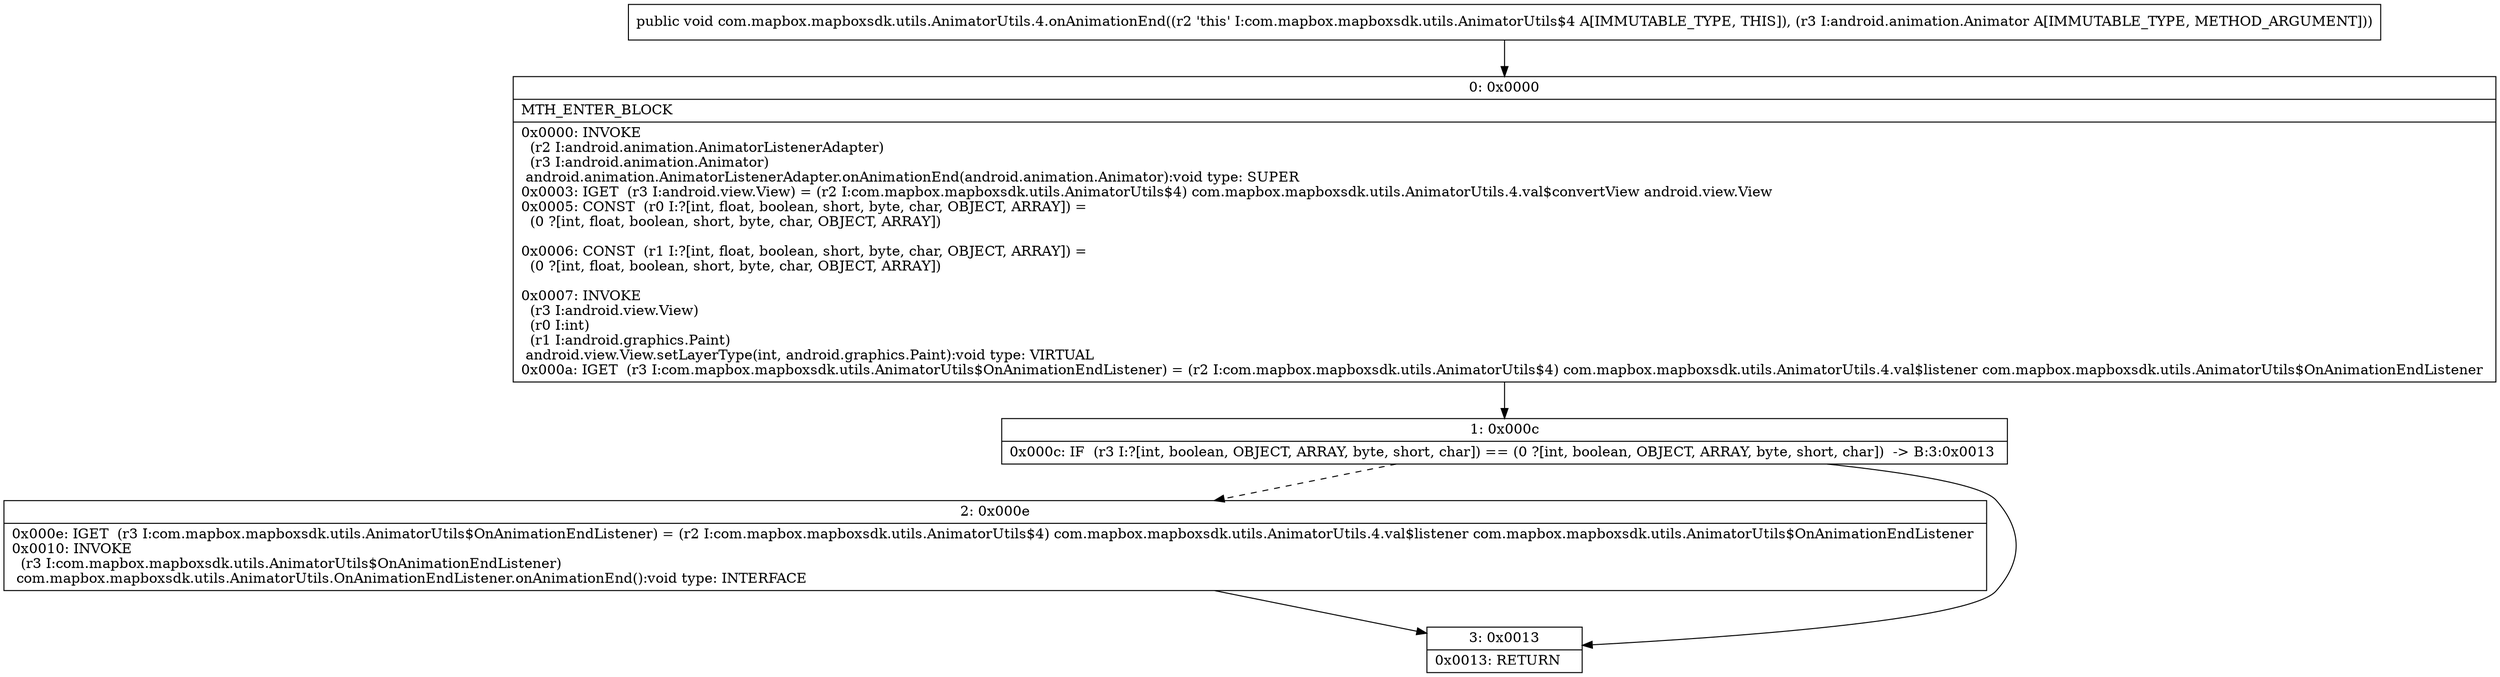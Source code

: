 digraph "CFG forcom.mapbox.mapboxsdk.utils.AnimatorUtils.4.onAnimationEnd(Landroid\/animation\/Animator;)V" {
Node_0 [shape=record,label="{0\:\ 0x0000|MTH_ENTER_BLOCK\l|0x0000: INVOKE  \l  (r2 I:android.animation.AnimatorListenerAdapter)\l  (r3 I:android.animation.Animator)\l android.animation.AnimatorListenerAdapter.onAnimationEnd(android.animation.Animator):void type: SUPER \l0x0003: IGET  (r3 I:android.view.View) = (r2 I:com.mapbox.mapboxsdk.utils.AnimatorUtils$4) com.mapbox.mapboxsdk.utils.AnimatorUtils.4.val$convertView android.view.View \l0x0005: CONST  (r0 I:?[int, float, boolean, short, byte, char, OBJECT, ARRAY]) = \l  (0 ?[int, float, boolean, short, byte, char, OBJECT, ARRAY])\l \l0x0006: CONST  (r1 I:?[int, float, boolean, short, byte, char, OBJECT, ARRAY]) = \l  (0 ?[int, float, boolean, short, byte, char, OBJECT, ARRAY])\l \l0x0007: INVOKE  \l  (r3 I:android.view.View)\l  (r0 I:int)\l  (r1 I:android.graphics.Paint)\l android.view.View.setLayerType(int, android.graphics.Paint):void type: VIRTUAL \l0x000a: IGET  (r3 I:com.mapbox.mapboxsdk.utils.AnimatorUtils$OnAnimationEndListener) = (r2 I:com.mapbox.mapboxsdk.utils.AnimatorUtils$4) com.mapbox.mapboxsdk.utils.AnimatorUtils.4.val$listener com.mapbox.mapboxsdk.utils.AnimatorUtils$OnAnimationEndListener \l}"];
Node_1 [shape=record,label="{1\:\ 0x000c|0x000c: IF  (r3 I:?[int, boolean, OBJECT, ARRAY, byte, short, char]) == (0 ?[int, boolean, OBJECT, ARRAY, byte, short, char])  \-\> B:3:0x0013 \l}"];
Node_2 [shape=record,label="{2\:\ 0x000e|0x000e: IGET  (r3 I:com.mapbox.mapboxsdk.utils.AnimatorUtils$OnAnimationEndListener) = (r2 I:com.mapbox.mapboxsdk.utils.AnimatorUtils$4) com.mapbox.mapboxsdk.utils.AnimatorUtils.4.val$listener com.mapbox.mapboxsdk.utils.AnimatorUtils$OnAnimationEndListener \l0x0010: INVOKE  \l  (r3 I:com.mapbox.mapboxsdk.utils.AnimatorUtils$OnAnimationEndListener)\l com.mapbox.mapboxsdk.utils.AnimatorUtils.OnAnimationEndListener.onAnimationEnd():void type: INTERFACE \l}"];
Node_3 [shape=record,label="{3\:\ 0x0013|0x0013: RETURN   \l}"];
MethodNode[shape=record,label="{public void com.mapbox.mapboxsdk.utils.AnimatorUtils.4.onAnimationEnd((r2 'this' I:com.mapbox.mapboxsdk.utils.AnimatorUtils$4 A[IMMUTABLE_TYPE, THIS]), (r3 I:android.animation.Animator A[IMMUTABLE_TYPE, METHOD_ARGUMENT])) }"];
MethodNode -> Node_0;
Node_0 -> Node_1;
Node_1 -> Node_2[style=dashed];
Node_1 -> Node_3;
Node_2 -> Node_3;
}

